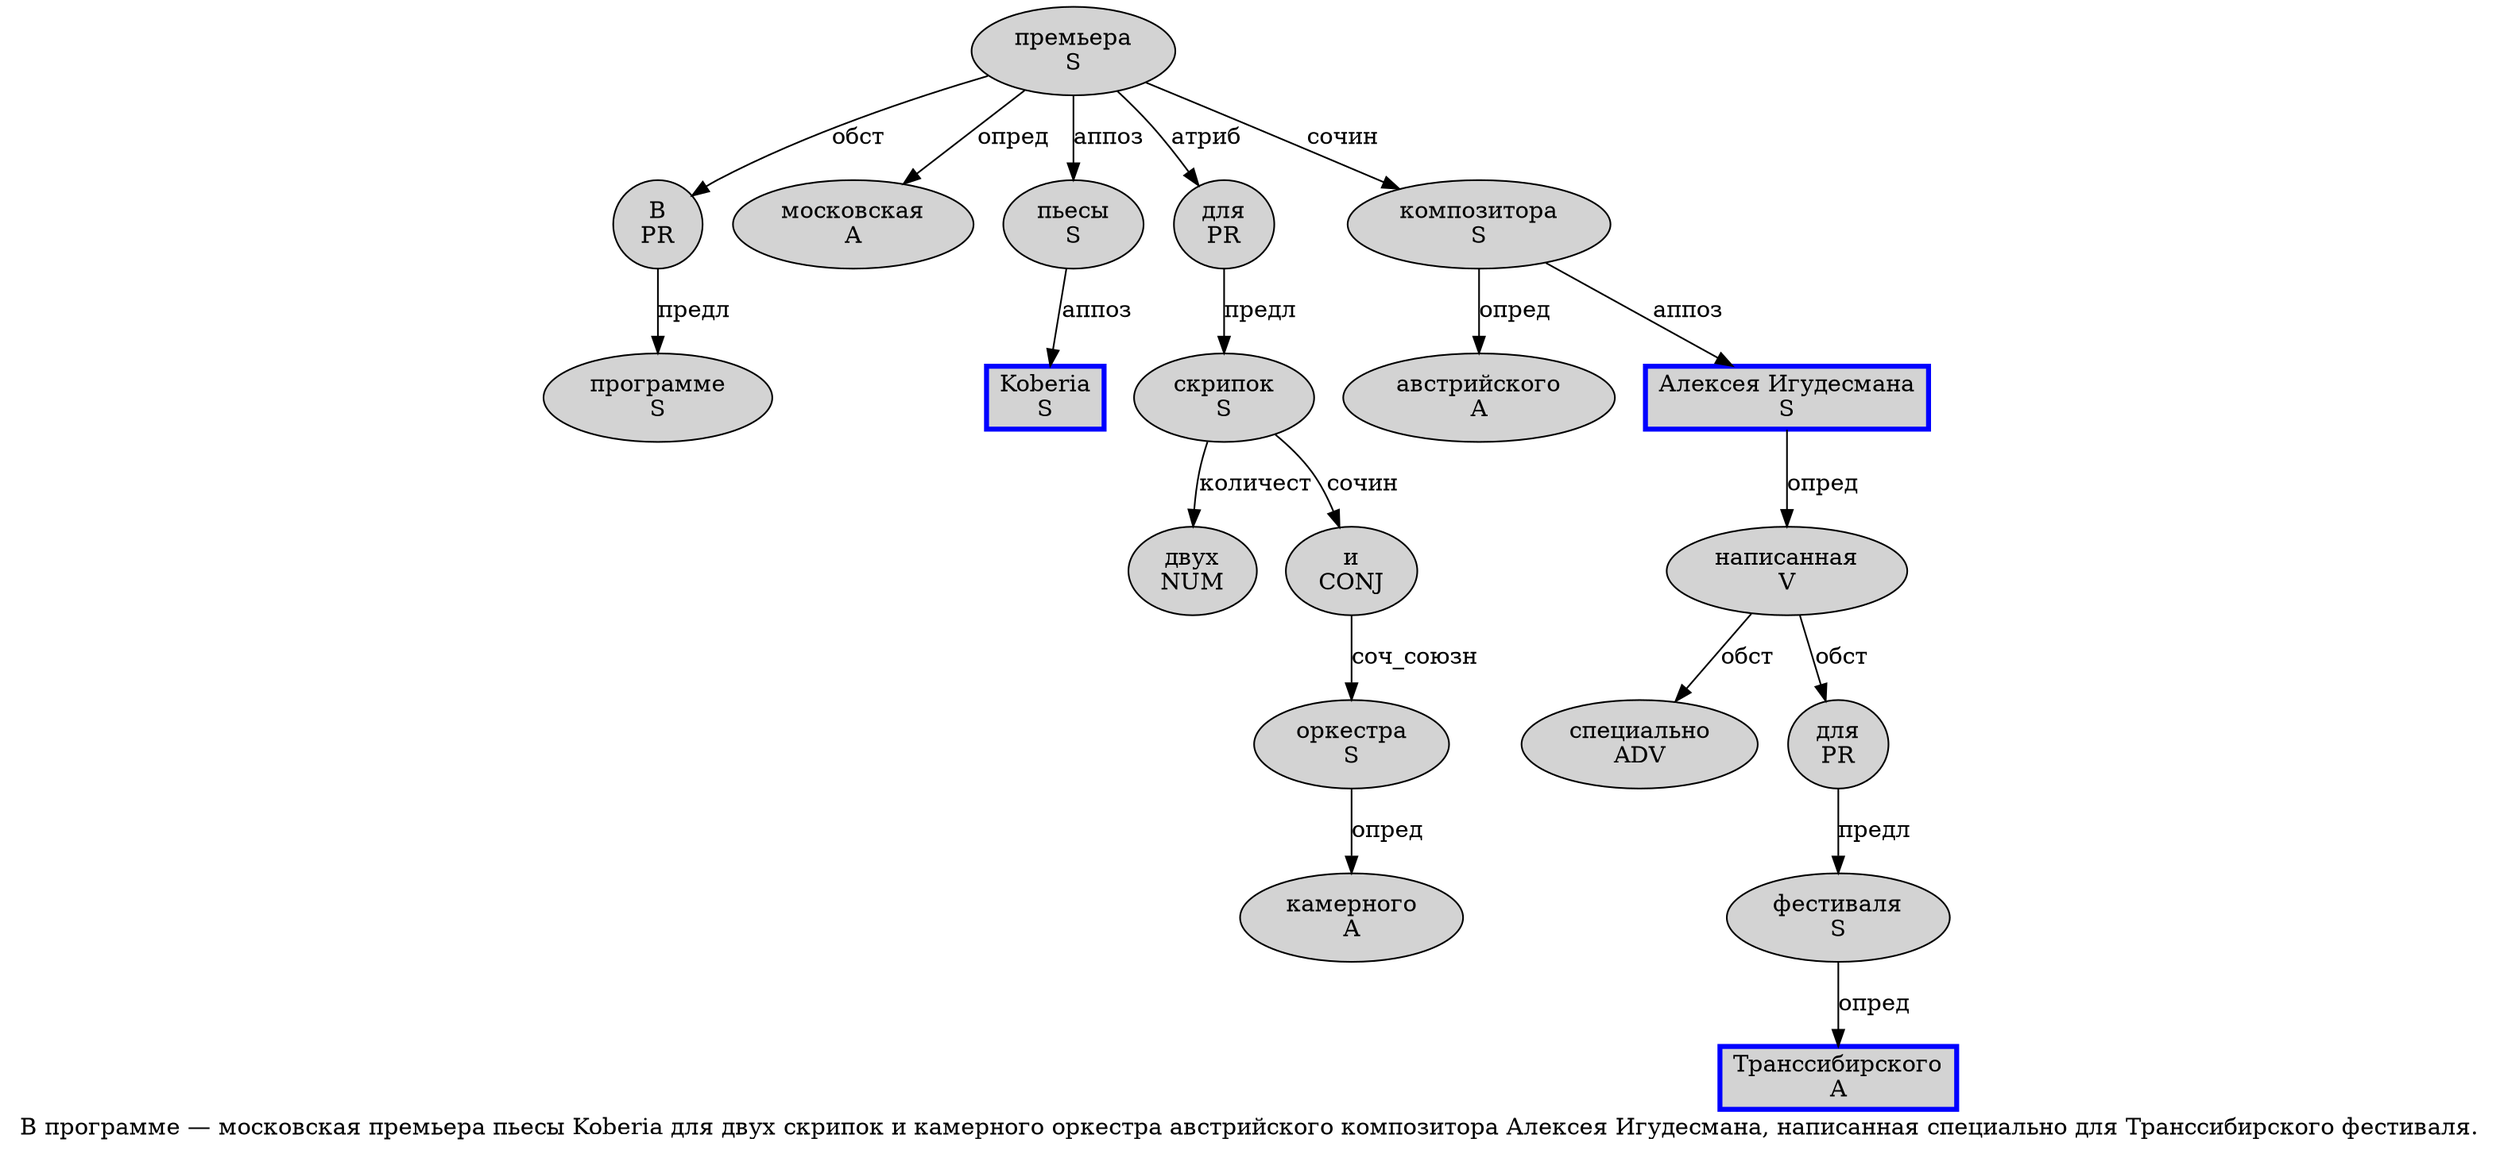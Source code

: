 digraph SENTENCE_192 {
	graph [label="В программе — московская премьера пьесы Koberia для двух скрипок и камерного оркестра австрийского композитора Алексея Игудесмана, написанная специально для Транссибирского фестиваля."]
	node [style=filled]
		0 [label="В
PR" color="" fillcolor=lightgray penwidth=1 shape=ellipse]
		1 [label="программе
S" color="" fillcolor=lightgray penwidth=1 shape=ellipse]
		3 [label="московская
A" color="" fillcolor=lightgray penwidth=1 shape=ellipse]
		4 [label="премьера
S" color="" fillcolor=lightgray penwidth=1 shape=ellipse]
		5 [label="пьесы
S" color="" fillcolor=lightgray penwidth=1 shape=ellipse]
		6 [label="Koberia
S" color=blue fillcolor=lightgray penwidth=3 shape=box]
		7 [label="для
PR" color="" fillcolor=lightgray penwidth=1 shape=ellipse]
		8 [label="двух
NUM" color="" fillcolor=lightgray penwidth=1 shape=ellipse]
		9 [label="скрипок
S" color="" fillcolor=lightgray penwidth=1 shape=ellipse]
		10 [label="и
CONJ" color="" fillcolor=lightgray penwidth=1 shape=ellipse]
		11 [label="камерного
A" color="" fillcolor=lightgray penwidth=1 shape=ellipse]
		12 [label="оркестра
S" color="" fillcolor=lightgray penwidth=1 shape=ellipse]
		13 [label="австрийского
A" color="" fillcolor=lightgray penwidth=1 shape=ellipse]
		14 [label="композитора
S" color="" fillcolor=lightgray penwidth=1 shape=ellipse]
		15 [label="Алексея Игудесмана
S" color=blue fillcolor=lightgray penwidth=3 shape=box]
		17 [label="написанная
V" color="" fillcolor=lightgray penwidth=1 shape=ellipse]
		18 [label="специально
ADV" color="" fillcolor=lightgray penwidth=1 shape=ellipse]
		19 [label="для
PR" color="" fillcolor=lightgray penwidth=1 shape=ellipse]
		20 [label="Транссибирского
A" color=blue fillcolor=lightgray penwidth=3 shape=box]
		21 [label="фестиваля
S" color="" fillcolor=lightgray penwidth=1 shape=ellipse]
			0 -> 1 [label="предл"]
			21 -> 20 [label="опред"]
			19 -> 21 [label="предл"]
			7 -> 9 [label="предл"]
			14 -> 13 [label="опред"]
			14 -> 15 [label="аппоз"]
			4 -> 0 [label="обст"]
			4 -> 3 [label="опред"]
			4 -> 5 [label="аппоз"]
			4 -> 7 [label="атриб"]
			4 -> 14 [label="сочин"]
			5 -> 6 [label="аппоз"]
			9 -> 8 [label="количест"]
			9 -> 10 [label="сочин"]
			12 -> 11 [label="опред"]
			15 -> 17 [label="опред"]
			10 -> 12 [label="соч_союзн"]
			17 -> 18 [label="обст"]
			17 -> 19 [label="обст"]
}